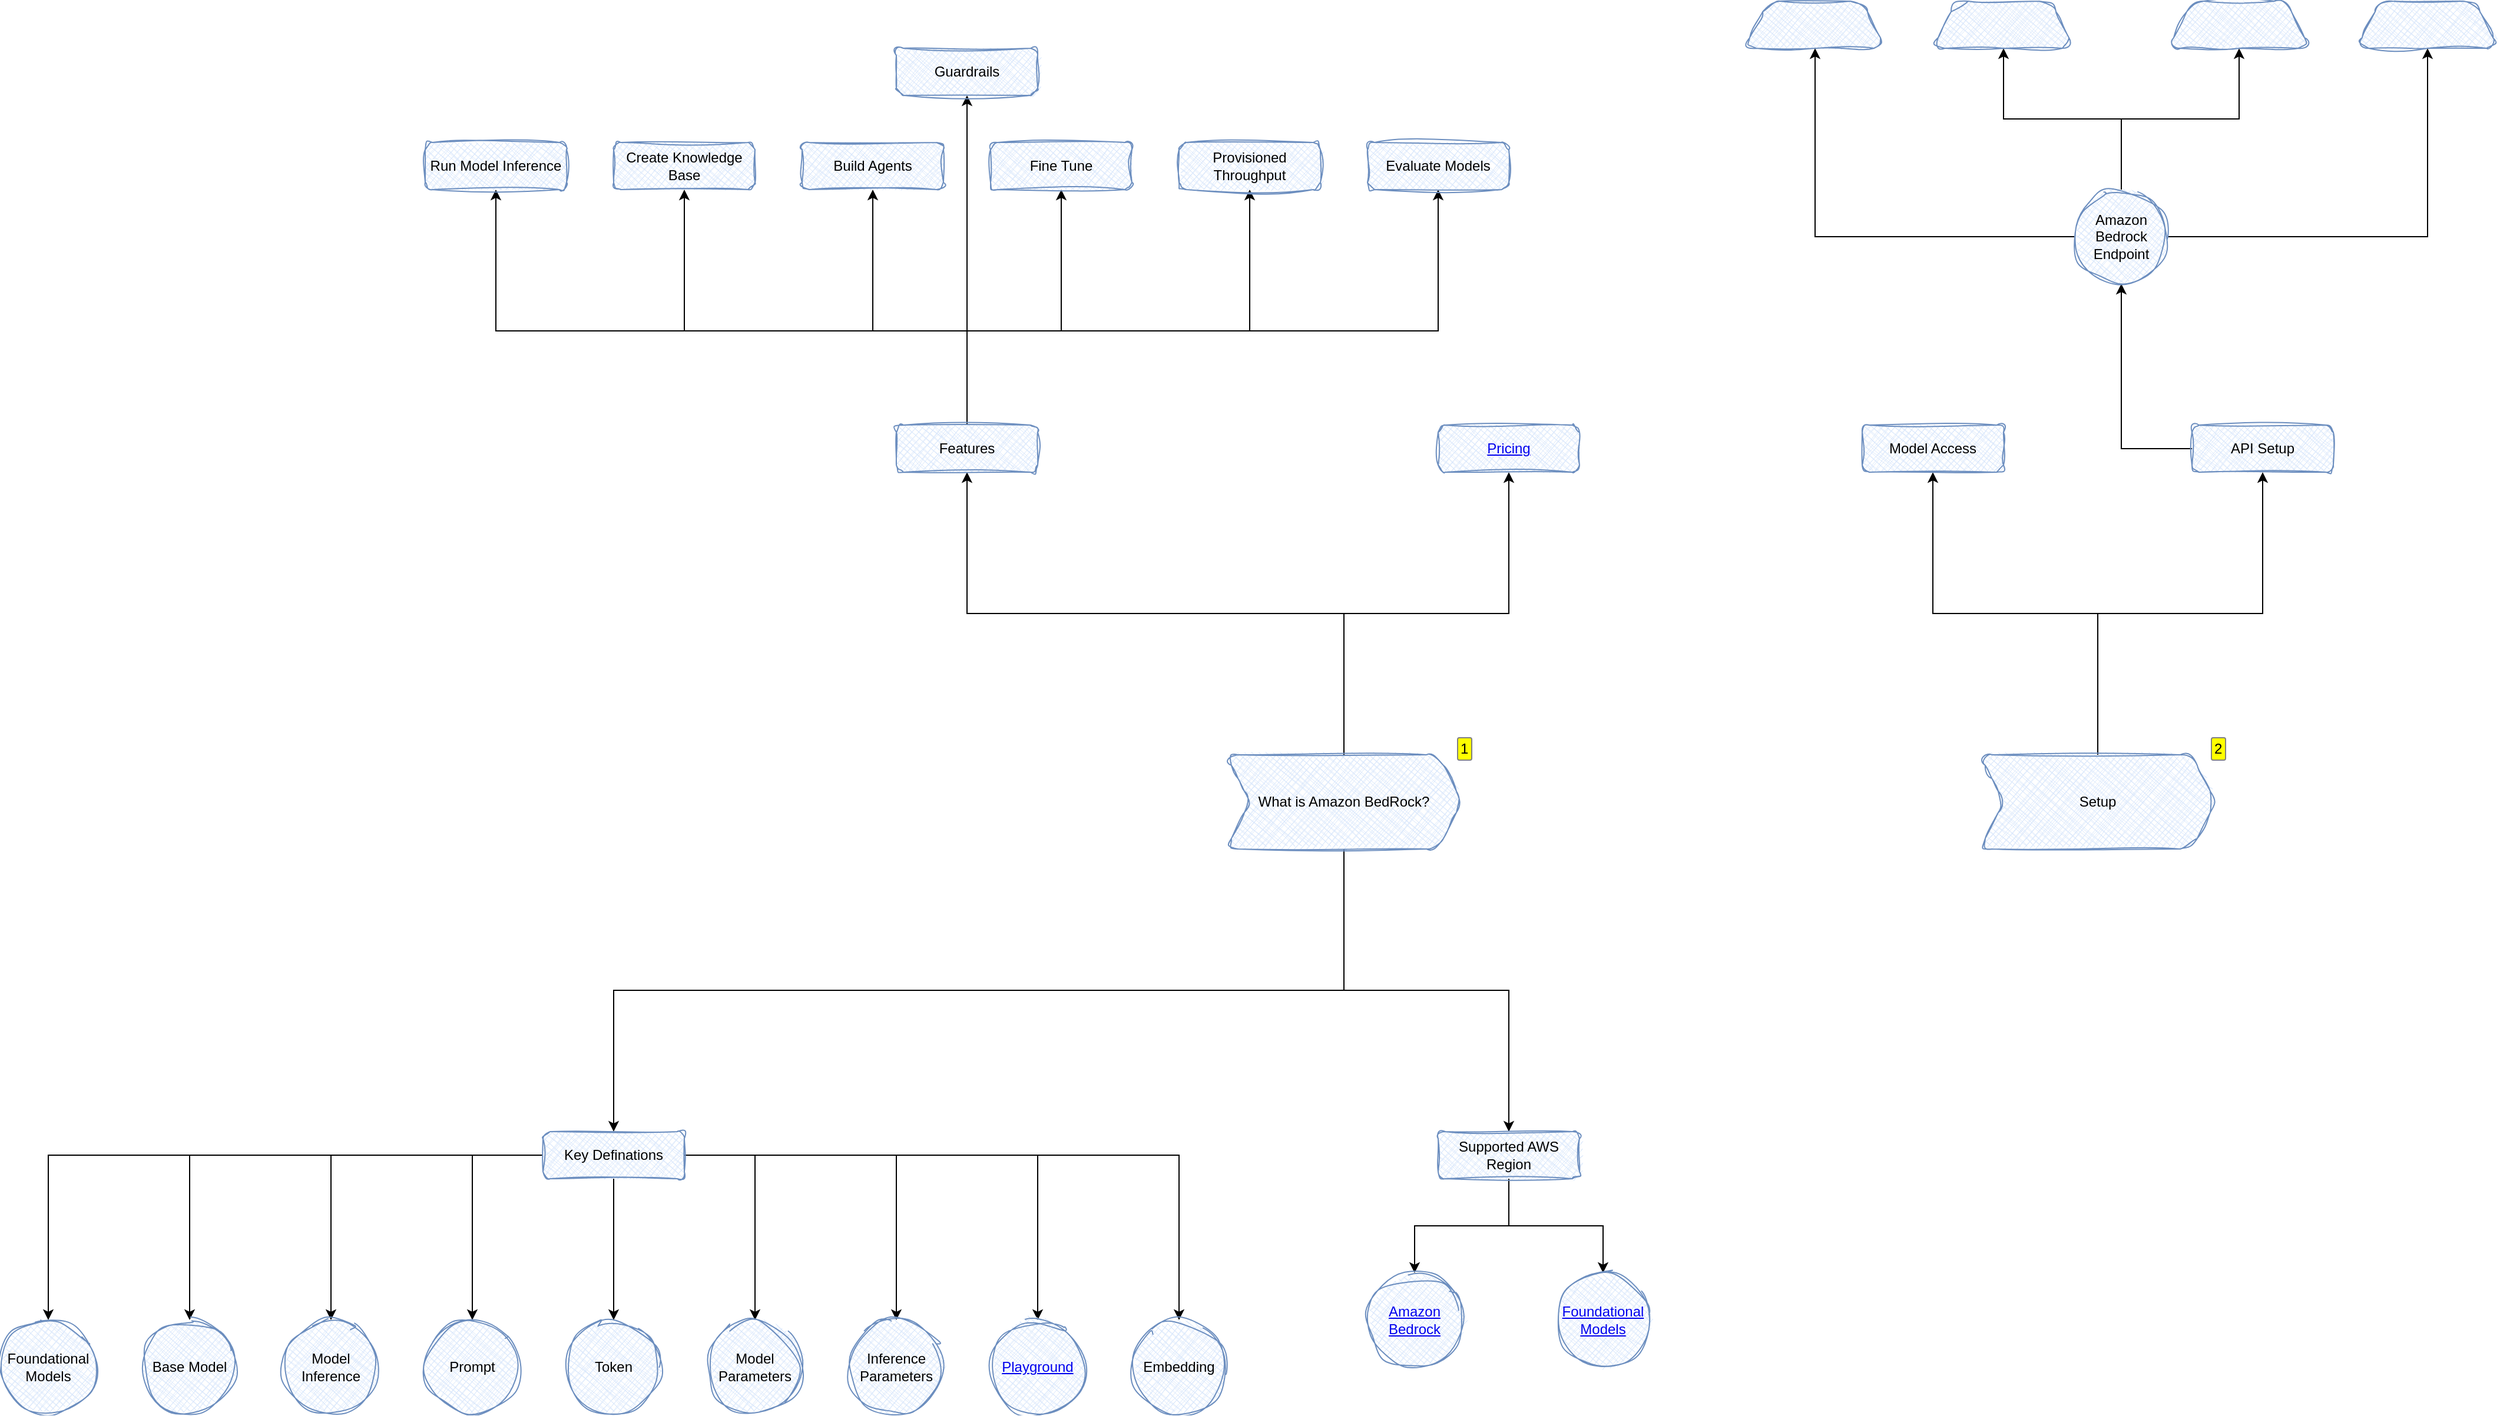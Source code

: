 <mxfile border="50" scale="3" compressed="false" locked="false" version="24.6.1" type="github">
  <diagram id="XDDI6lQXFnjoqCgmZGp5" name="Amazon Bedrock">
    <mxGraphModel dx="2840" dy="1864" grid="1" gridSize="10" guides="1" tooltips="1" connect="1" arrows="1" fold="1" page="1" pageScale="1" pageWidth="850" pageHeight="1100" math="0" shadow="0">
      <root>
        <mxCell id="0" />
        <mxCell id="1" parent="0" />
        <mxCell id="QQbbzArQkpCSjGnbr7T3-3" value="" style="edgeStyle=orthogonalEdgeStyle;rounded=0;hachureGap=4;orthogonalLoop=1;jettySize=auto;html=1;fontFamily=Architects Daughter;fontSource=https%3A%2F%2Ffonts.googleapis.com%2Fcss%3Ffamily%3DArchitects%2BDaughter;" edge="1" parent="1" source="QQbbzArQkpCSjGnbr7T3-1" target="QQbbzArQkpCSjGnbr7T3-2">
          <mxGeometry relative="1" as="geometry">
            <Array as="points">
              <mxPoint x="100" y="400" />
              <mxPoint x="-220" y="400" />
            </Array>
          </mxGeometry>
        </mxCell>
        <mxCell id="QQbbzArQkpCSjGnbr7T3-5" value="" style="edgeStyle=orthogonalEdgeStyle;shape=connector;rounded=0;hachureGap=4;orthogonalLoop=1;jettySize=auto;html=1;strokeColor=default;align=center;verticalAlign=middle;fontFamily=Architects Daughter;fontSource=https%3A%2F%2Ffonts.googleapis.com%2Fcss%3Ffamily%3DArchitects%2BDaughter;fontSize=11;fontColor=default;labelBackgroundColor=default;endArrow=classic;" edge="1" parent="1" source="QQbbzArQkpCSjGnbr7T3-1" target="QQbbzArQkpCSjGnbr7T3-4">
          <mxGeometry relative="1" as="geometry" />
        </mxCell>
        <mxCell id="QQbbzArQkpCSjGnbr7T3-7" value="" style="edgeStyle=orthogonalEdgeStyle;shape=connector;rounded=0;hachureGap=4;orthogonalLoop=1;jettySize=auto;html=1;strokeColor=default;align=center;verticalAlign=middle;fontFamily=Architects Daughter;fontSource=https%3A%2F%2Ffonts.googleapis.com%2Fcss%3Ffamily%3DArchitects%2BDaughter;fontSize=11;fontColor=default;labelBackgroundColor=default;endArrow=classic;" edge="1" parent="1" source="QQbbzArQkpCSjGnbr7T3-1" target="QQbbzArQkpCSjGnbr7T3-6">
          <mxGeometry relative="1" as="geometry">
            <Array as="points">
              <mxPoint x="100" y="720" />
              <mxPoint x="-520" y="720" />
            </Array>
          </mxGeometry>
        </mxCell>
        <mxCell id="QQbbzArQkpCSjGnbr7T3-9" value="" style="edgeStyle=orthogonalEdgeStyle;shape=connector;rounded=0;hachureGap=4;orthogonalLoop=1;jettySize=auto;html=1;strokeColor=default;align=center;verticalAlign=middle;fontFamily=Architects Daughter;fontSource=https%3A%2F%2Ffonts.googleapis.com%2Fcss%3Ffamily%3DArchitects%2BDaughter;fontSize=11;fontColor=default;labelBackgroundColor=default;endArrow=classic;" edge="1" parent="1" source="QQbbzArQkpCSjGnbr7T3-1" target="QQbbzArQkpCSjGnbr7T3-8">
          <mxGeometry relative="1" as="geometry" />
        </mxCell>
        <UserObject label="What is Amazon BedRock?" tooltip="Amazon Bedrock is a fully managed service that makes high-performing foundation models (FMs) from leading AI startups and Amazon available for your use through a unified API. You can choose from a wide range of foundation models to find the model that is best suited for your use case. Amazon Bedrock also offers a broad set of capabilities to build generative AI applications with security, privacy, and responsible AI. Using Amazon Bedrock, you can easily experiment with and evaluate top foundation models for your use cases, privately customize them with your data using techniques such as fine-tuning and Retrieval Augmented Generation (RAG), and build agents that execute tasks using your enterprise systems and data sources.&#xa;&#xa;With Amazon Bedrock&#39;s serverless experience, you can get started quickly, privately customize foundation models with your own data, and easily and securely integrate and deploy them into your applications using AWS tools without having to manage any infrastructure." id="QQbbzArQkpCSjGnbr7T3-1">
          <mxCell style="shape=step;perimeter=stepPerimeter;whiteSpace=wrap;html=1;fixedSize=1;sketch=1;curveFitting=1;jiggle=2;shadow=0;rounded=1;fillStyle=cross-hatch;fillColor=#dae8fc;strokeColor=#6c8ebf;treeFolding=1;treeMoving=1;enumerate=1;" vertex="1" parent="1">
            <mxGeometry y="520" width="200" height="80" as="geometry" />
          </mxCell>
        </UserObject>
        <mxCell id="QQbbzArQkpCSjGnbr7T3-16" style="edgeStyle=orthogonalEdgeStyle;shape=connector;rounded=0;hachureGap=4;orthogonalLoop=1;jettySize=auto;html=1;entryX=0.5;entryY=1;entryDx=0;entryDy=0;strokeColor=default;align=center;verticalAlign=middle;fontFamily=Architects Daughter;fontSource=https%3A%2F%2Ffonts.googleapis.com%2Fcss%3Ffamily%3DArchitects%2BDaughter;fontSize=11;fontColor=default;labelBackgroundColor=default;endArrow=classic;" edge="1" parent="1" source="QQbbzArQkpCSjGnbr7T3-2" target="QQbbzArQkpCSjGnbr7T3-13">
          <mxGeometry relative="1" as="geometry">
            <Array as="points">
              <mxPoint x="-220" y="160" />
              <mxPoint x="-140" y="160" />
            </Array>
          </mxGeometry>
        </mxCell>
        <mxCell id="QQbbzArQkpCSjGnbr7T3-17" style="edgeStyle=orthogonalEdgeStyle;shape=connector;rounded=0;hachureGap=4;orthogonalLoop=1;jettySize=auto;html=1;strokeColor=default;align=center;verticalAlign=middle;fontFamily=Architects Daughter;fontSource=https%3A%2F%2Ffonts.googleapis.com%2Fcss%3Ffamily%3DArchitects%2BDaughter;fontSize=11;fontColor=default;labelBackgroundColor=default;endArrow=classic;" edge="1" parent="1" source="QQbbzArQkpCSjGnbr7T3-2" target="QQbbzArQkpCSjGnbr7T3-14">
          <mxGeometry relative="1" as="geometry">
            <Array as="points">
              <mxPoint x="-220" y="160" />
              <mxPoint x="20" y="160" />
            </Array>
          </mxGeometry>
        </mxCell>
        <mxCell id="QQbbzArQkpCSjGnbr7T3-19" style="edgeStyle=orthogonalEdgeStyle;shape=connector;rounded=0;hachureGap=4;orthogonalLoop=1;jettySize=auto;html=1;strokeColor=default;align=center;verticalAlign=middle;fontFamily=Architects Daughter;fontSource=https%3A%2F%2Ffonts.googleapis.com%2Fcss%3Ffamily%3DArchitects%2BDaughter;fontSize=11;fontColor=default;labelBackgroundColor=default;endArrow=classic;" edge="1" parent="1" source="QQbbzArQkpCSjGnbr7T3-2" target="QQbbzArQkpCSjGnbr7T3-18">
          <mxGeometry relative="1" as="geometry">
            <Array as="points">
              <mxPoint x="-220" y="160" />
              <mxPoint x="180" y="160" />
            </Array>
          </mxGeometry>
        </mxCell>
        <mxCell id="QQbbzArQkpCSjGnbr7T3-21" style="edgeStyle=orthogonalEdgeStyle;shape=connector;rounded=0;hachureGap=4;orthogonalLoop=1;jettySize=auto;html=1;entryX=0.5;entryY=1;entryDx=0;entryDy=0;strokeColor=default;align=center;verticalAlign=middle;fontFamily=Architects Daughter;fontSource=https%3A%2F%2Ffonts.googleapis.com%2Fcss%3Ffamily%3DArchitects%2BDaughter;fontSize=11;fontColor=default;labelBackgroundColor=default;endArrow=classic;" edge="1" parent="1" source="QQbbzArQkpCSjGnbr7T3-2" target="QQbbzArQkpCSjGnbr7T3-20">
          <mxGeometry relative="1" as="geometry">
            <Array as="points">
              <mxPoint x="-220" y="160" />
              <mxPoint x="-620" y="160" />
            </Array>
          </mxGeometry>
        </mxCell>
        <mxCell id="QQbbzArQkpCSjGnbr7T3-22" style="edgeStyle=orthogonalEdgeStyle;shape=connector;rounded=0;hachureGap=4;orthogonalLoop=1;jettySize=auto;html=1;entryX=0.5;entryY=1;entryDx=0;entryDy=0;strokeColor=default;align=center;verticalAlign=middle;fontFamily=Architects Daughter;fontSource=https%3A%2F%2Ffonts.googleapis.com%2Fcss%3Ffamily%3DArchitects%2BDaughter;fontSize=11;fontColor=default;labelBackgroundColor=default;endArrow=classic;" edge="1" parent="1" source="QQbbzArQkpCSjGnbr7T3-2" target="QQbbzArQkpCSjGnbr7T3-12">
          <mxGeometry relative="1" as="geometry">
            <Array as="points">
              <mxPoint x="-220" y="160" />
              <mxPoint x="-300" y="160" />
            </Array>
          </mxGeometry>
        </mxCell>
        <mxCell id="QQbbzArQkpCSjGnbr7T3-23" style="edgeStyle=orthogonalEdgeStyle;shape=connector;rounded=0;hachureGap=4;orthogonalLoop=1;jettySize=auto;html=1;entryX=0.5;entryY=1;entryDx=0;entryDy=0;strokeColor=default;align=center;verticalAlign=middle;fontFamily=Architects Daughter;fontSource=https%3A%2F%2Ffonts.googleapis.com%2Fcss%3Ffamily%3DArchitects%2BDaughter;fontSize=11;fontColor=default;labelBackgroundColor=default;endArrow=classic;" edge="1" parent="1" source="QQbbzArQkpCSjGnbr7T3-2" target="QQbbzArQkpCSjGnbr7T3-10">
          <mxGeometry relative="1" as="geometry">
            <Array as="points">
              <mxPoint x="-220" y="160" />
              <mxPoint x="-460" y="160" />
            </Array>
          </mxGeometry>
        </mxCell>
        <mxCell id="QQbbzArQkpCSjGnbr7T3-25" value="" style="edgeStyle=orthogonalEdgeStyle;shape=connector;rounded=0;hachureGap=4;orthogonalLoop=1;jettySize=auto;html=1;strokeColor=default;align=center;verticalAlign=middle;fontFamily=Architects Daughter;fontSource=https%3A%2F%2Ffonts.googleapis.com%2Fcss%3Ffamily%3DArchitects%2BDaughter;fontSize=11;fontColor=default;labelBackgroundColor=default;endArrow=classic;" edge="1" parent="1" source="QQbbzArQkpCSjGnbr7T3-2" target="QQbbzArQkpCSjGnbr7T3-24">
          <mxGeometry relative="1" as="geometry" />
        </mxCell>
        <mxCell id="QQbbzArQkpCSjGnbr7T3-2" value="Features" style="whiteSpace=wrap;html=1;fillColor=#dae8fc;strokeColor=#6c8ebf;sketch=1;curveFitting=1;jiggle=2;shadow=0;rounded=1;fillStyle=cross-hatch;" vertex="1" parent="1">
          <mxGeometry x="-280" y="240" width="120" height="40" as="geometry" />
        </mxCell>
        <UserObject label="&lt;a href=&quot;https://aws.amazon.com/bedrock/pricing&quot;&gt;Pricing&lt;/a&gt;" tooltip="With Amazon Bedrock, you pay to run inference on any of the third-party foundation models. Pricing is based on the volume of input tokens and output tokens, and on whether you have purchased provisioned throughput for the model. For more information, see the Model providers page in the Amazon Bedrock console. For each model, pricing is listed following the model version. For more information about purchasing Provisioned Throughput, see Provisioned Throughput for Amazon Bedrock." id="QQbbzArQkpCSjGnbr7T3-4">
          <mxCell style="whiteSpace=wrap;html=1;fillColor=#dae8fc;strokeColor=#6c8ebf;sketch=1;curveFitting=1;jiggle=2;shadow=0;rounded=1;fillStyle=cross-hatch;" vertex="1" parent="1">
            <mxGeometry x="180" y="240" width="120" height="40" as="geometry" />
          </mxCell>
        </UserObject>
        <mxCell id="cnEi_GldgaMHaCoD5AnP-6" value="" style="edgeStyle=orthogonalEdgeStyle;shape=connector;rounded=0;hachureGap=4;orthogonalLoop=1;jettySize=auto;html=1;strokeColor=default;align=center;verticalAlign=middle;fontFamily=Architects Daughter;fontSource=https%3A%2F%2Ffonts.googleapis.com%2Fcss%3Ffamily%3DArchitects%2BDaughter;fontSize=11;fontColor=default;labelBackgroundColor=default;endArrow=classic;" edge="1" parent="1" source="QQbbzArQkpCSjGnbr7T3-6" target="cnEi_GldgaMHaCoD5AnP-5">
          <mxGeometry relative="1" as="geometry" />
        </mxCell>
        <mxCell id="cnEi_GldgaMHaCoD5AnP-15" style="edgeStyle=orthogonalEdgeStyle;shape=connector;rounded=0;hachureGap=4;orthogonalLoop=1;jettySize=auto;html=1;strokeColor=default;align=center;verticalAlign=middle;fontFamily=Architects Daughter;fontSource=https%3A%2F%2Ffonts.googleapis.com%2Fcss%3Ffamily%3DArchitects%2BDaughter;fontSize=11;fontColor=default;labelBackgroundColor=default;endArrow=classic;" edge="1" parent="1" source="QQbbzArQkpCSjGnbr7T3-6" target="cnEi_GldgaMHaCoD5AnP-10">
          <mxGeometry relative="1" as="geometry" />
        </mxCell>
        <mxCell id="cnEi_GldgaMHaCoD5AnP-16" style="edgeStyle=orthogonalEdgeStyle;shape=connector;rounded=0;hachureGap=4;orthogonalLoop=1;jettySize=auto;html=1;entryX=0.5;entryY=0;entryDx=0;entryDy=0;strokeColor=default;align=center;verticalAlign=middle;fontFamily=Architects Daughter;fontSource=https%3A%2F%2Ffonts.googleapis.com%2Fcss%3Ffamily%3DArchitects%2BDaughter;fontSize=11;fontColor=default;labelBackgroundColor=default;endArrow=classic;" edge="1" parent="1" source="QQbbzArQkpCSjGnbr7T3-6" target="cnEi_GldgaMHaCoD5AnP-13">
          <mxGeometry relative="1" as="geometry" />
        </mxCell>
        <mxCell id="cnEi_GldgaMHaCoD5AnP-17" style="edgeStyle=orthogonalEdgeStyle;shape=connector;rounded=0;hachureGap=4;orthogonalLoop=1;jettySize=auto;html=1;entryX=0.5;entryY=0;entryDx=0;entryDy=0;strokeColor=default;align=center;verticalAlign=middle;fontFamily=Architects Daughter;fontSource=https%3A%2F%2Ffonts.googleapis.com%2Fcss%3Ffamily%3DArchitects%2BDaughter;fontSize=11;fontColor=default;labelBackgroundColor=default;endArrow=classic;" edge="1" parent="1" source="QQbbzArQkpCSjGnbr7T3-6" target="cnEi_GldgaMHaCoD5AnP-12">
          <mxGeometry relative="1" as="geometry" />
        </mxCell>
        <mxCell id="cnEi_GldgaMHaCoD5AnP-18" style="edgeStyle=orthogonalEdgeStyle;shape=connector;rounded=0;hachureGap=4;orthogonalLoop=1;jettySize=auto;html=1;entryX=0.5;entryY=0;entryDx=0;entryDy=0;strokeColor=default;align=center;verticalAlign=middle;fontFamily=Architects Daughter;fontSource=https%3A%2F%2Ffonts.googleapis.com%2Fcss%3Ffamily%3DArchitects%2BDaughter;fontSize=11;fontColor=default;labelBackgroundColor=default;endArrow=classic;" edge="1" parent="1" source="QQbbzArQkpCSjGnbr7T3-6" target="cnEi_GldgaMHaCoD5AnP-11">
          <mxGeometry relative="1" as="geometry" />
        </mxCell>
        <mxCell id="cnEi_GldgaMHaCoD5AnP-19" style="edgeStyle=orthogonalEdgeStyle;shape=connector;rounded=0;hachureGap=4;orthogonalLoop=1;jettySize=auto;html=1;strokeColor=default;align=center;verticalAlign=middle;fontFamily=Architects Daughter;fontSource=https%3A%2F%2Ffonts.googleapis.com%2Fcss%3Ffamily%3DArchitects%2BDaughter;fontSize=11;fontColor=default;labelBackgroundColor=default;endArrow=classic;" edge="1" parent="1" source="QQbbzArQkpCSjGnbr7T3-6" target="cnEi_GldgaMHaCoD5AnP-9">
          <mxGeometry relative="1" as="geometry" />
        </mxCell>
        <mxCell id="cnEi_GldgaMHaCoD5AnP-20" style="edgeStyle=orthogonalEdgeStyle;shape=connector;rounded=0;hachureGap=4;orthogonalLoop=1;jettySize=auto;html=1;entryX=0.5;entryY=0;entryDx=0;entryDy=0;strokeColor=default;align=center;verticalAlign=middle;fontFamily=Architects Daughter;fontSource=https%3A%2F%2Ffonts.googleapis.com%2Fcss%3Ffamily%3DArchitects%2BDaughter;fontSize=11;fontColor=default;labelBackgroundColor=default;endArrow=classic;" edge="1" parent="1" source="QQbbzArQkpCSjGnbr7T3-6" target="cnEi_GldgaMHaCoD5AnP-8">
          <mxGeometry relative="1" as="geometry" />
        </mxCell>
        <mxCell id="cnEi_GldgaMHaCoD5AnP-21" style="edgeStyle=orthogonalEdgeStyle;shape=connector;rounded=0;hachureGap=4;orthogonalLoop=1;jettySize=auto;html=1;strokeColor=default;align=center;verticalAlign=middle;fontFamily=Architects Daughter;fontSource=https%3A%2F%2Ffonts.googleapis.com%2Fcss%3Ffamily%3DArchitects%2BDaughter;fontSize=11;fontColor=default;labelBackgroundColor=default;endArrow=classic;" edge="1" parent="1" source="QQbbzArQkpCSjGnbr7T3-6" target="cnEi_GldgaMHaCoD5AnP-7">
          <mxGeometry relative="1" as="geometry" />
        </mxCell>
        <mxCell id="cnEi_GldgaMHaCoD5AnP-22" style="edgeStyle=orthogonalEdgeStyle;shape=connector;rounded=0;hachureGap=4;orthogonalLoop=1;jettySize=auto;html=1;entryX=0.5;entryY=0;entryDx=0;entryDy=0;strokeColor=default;align=center;verticalAlign=middle;fontFamily=Architects Daughter;fontSource=https%3A%2F%2Ffonts.googleapis.com%2Fcss%3Ffamily%3DArchitects%2BDaughter;fontSize=11;fontColor=default;labelBackgroundColor=default;endArrow=classic;" edge="1" parent="1" source="QQbbzArQkpCSjGnbr7T3-6" target="cnEi_GldgaMHaCoD5AnP-14">
          <mxGeometry relative="1" as="geometry" />
        </mxCell>
        <mxCell id="QQbbzArQkpCSjGnbr7T3-6" value="Key Definations" style="whiteSpace=wrap;html=1;fillColor=#dae8fc;strokeColor=#6c8ebf;sketch=1;curveFitting=1;jiggle=2;shadow=0;rounded=1;fillStyle=cross-hatch;" vertex="1" parent="1">
          <mxGeometry x="-580" y="840" width="120" height="40" as="geometry" />
        </mxCell>
        <mxCell id="cnEi_GldgaMHaCoD5AnP-2" value="" style="edgeStyle=orthogonalEdgeStyle;shape=connector;rounded=0;hachureGap=4;orthogonalLoop=1;jettySize=auto;html=1;strokeColor=default;align=center;verticalAlign=middle;fontFamily=Architects Daughter;fontSource=https%3A%2F%2Ffonts.googleapis.com%2Fcss%3Ffamily%3DArchitects%2BDaughter;fontSize=11;fontColor=default;labelBackgroundColor=default;endArrow=classic;" edge="1" parent="1" source="QQbbzArQkpCSjGnbr7T3-8" target="cnEi_GldgaMHaCoD5AnP-1">
          <mxGeometry relative="1" as="geometry" />
        </mxCell>
        <mxCell id="cnEi_GldgaMHaCoD5AnP-4" value="" style="edgeStyle=orthogonalEdgeStyle;shape=connector;rounded=0;hachureGap=4;orthogonalLoop=1;jettySize=auto;html=1;strokeColor=default;align=center;verticalAlign=middle;fontFamily=Architects Daughter;fontSource=https%3A%2F%2Ffonts.googleapis.com%2Fcss%3Ffamily%3DArchitects%2BDaughter;fontSize=11;fontColor=default;labelBackgroundColor=default;endArrow=classic;" edge="1" parent="1" source="QQbbzArQkpCSjGnbr7T3-8" target="cnEi_GldgaMHaCoD5AnP-3">
          <mxGeometry relative="1" as="geometry" />
        </mxCell>
        <mxCell id="QQbbzArQkpCSjGnbr7T3-8" value="Supported AWS Region" style="whiteSpace=wrap;html=1;fillColor=#dae8fc;strokeColor=#6c8ebf;sketch=1;curveFitting=1;jiggle=2;shadow=0;rounded=1;fillStyle=cross-hatch;" vertex="1" parent="1">
          <mxGeometry x="180" y="840" width="120" height="40" as="geometry" />
        </mxCell>
        <UserObject label="Create Knowledge Base" tooltip="Augment response generation with information from your data sources – Create knowledge bases by uploading data sources to be queried in order to augment a foundation model&#39;s generation of responses." id="QQbbzArQkpCSjGnbr7T3-10">
          <mxCell style="whiteSpace=wrap;html=1;fillColor=#dae8fc;strokeColor=#6c8ebf;sketch=1;curveFitting=1;jiggle=2;shadow=0;rounded=1;fillStyle=cross-hatch;" vertex="1" parent="1">
            <mxGeometry x="-520" width="120" height="40" as="geometry" />
          </mxCell>
        </UserObject>
        <UserObject label="Build Agents" tooltip="Create applications that reason through how to help a customer – Build agents that use foundation models, make API calls, and (optionally) query knowledge bases in order to reason through and carry out tasks for your customers.&#xa;" id="QQbbzArQkpCSjGnbr7T3-12">
          <mxCell style="whiteSpace=wrap;html=1;fillColor=#dae8fc;strokeColor=#6c8ebf;sketch=1;curveFitting=1;jiggle=2;shadow=0;rounded=1;fillStyle=cross-hatch;" vertex="1" parent="1">
            <mxGeometry x="-360" width="120" height="40" as="geometry" />
          </mxCell>
        </UserObject>
        <UserObject label="Fine Tune" tooltip="&#xa;&#xa;Adapt models to specific tasks and domains with training data – Customize an Amazon Bedrock foundation model by providing training data for fine-tuning or continued-pretraining in order to adjust a model&#39;s parameters and improve its performance on specific tasks or in certain domains.&#xa;" id="QQbbzArQkpCSjGnbr7T3-13">
          <mxCell style="whiteSpace=wrap;html=1;fillColor=#dae8fc;strokeColor=#6c8ebf;sketch=1;curveFitting=1;jiggle=2;shadow=0;rounded=1;fillStyle=cross-hatch;" vertex="1" parent="1">
            <mxGeometry x="-200" width="120" height="40" as="geometry" />
          </mxCell>
        </UserObject>
        <UserObject label="Provisioned Throughput" tooltip="Improve your FM-based application&#39;s efficiency and output – Purchase Provisioned Throughput for a foundation model in order to run inference on models more efficiently and at discounted rates." id="QQbbzArQkpCSjGnbr7T3-14">
          <mxCell style="whiteSpace=wrap;html=1;fillColor=#dae8fc;strokeColor=#6c8ebf;sketch=1;curveFitting=1;jiggle=2;shadow=0;rounded=1;fillStyle=cross-hatch;" vertex="1" parent="1">
            <mxGeometry x="-40" width="120" height="40" as="geometry" />
          </mxCell>
        </UserObject>
        <UserObject label="Evaluate Models" tooltip="Determine the best model for your use case – Evaluate outputs of different models with built-in or custom prompt datasets to determine the model that is best suited for your application." id="QQbbzArQkpCSjGnbr7T3-18">
          <mxCell style="whiteSpace=wrap;html=1;fillColor=#dae8fc;strokeColor=#6c8ebf;sketch=1;curveFitting=1;jiggle=2;shadow=0;rounded=1;fillStyle=cross-hatch;" vertex="1" parent="1">
            <mxGeometry x="120" width="120" height="40" as="geometry" />
          </mxCell>
        </UserObject>
        <UserObject label="Run Model Inference" tooltip="&#xa;&#xa;Experiment with prompts and configurations – Run model inference by sending prompts using different configurations and foundation models to generate responses. You can use the API or the text, image, and chat playgrounds in the console to experiment in a graphical interface. When you&#39;re ready, set up your application to make requests to the InvokeModel APIs.&#xa;" id="QQbbzArQkpCSjGnbr7T3-20">
          <mxCell style="whiteSpace=wrap;html=1;fillColor=#dae8fc;strokeColor=#6c8ebf;sketch=1;curveFitting=1;jiggle=2;shadow=0;rounded=1;fillStyle=cross-hatch;" vertex="1" parent="1">
            <mxGeometry x="-680" width="120" height="40" as="geometry" />
          </mxCell>
        </UserObject>
        <UserObject label="Guardrails" tooltip="Prevent inappropriate or unwanted content – Use guardrails to implement safeguards for your generative AI applications.&#xa;" id="QQbbzArQkpCSjGnbr7T3-24">
          <mxCell style="whiteSpace=wrap;html=1;fillColor=#dae8fc;strokeColor=#6c8ebf;sketch=1;curveFitting=1;jiggle=2;shadow=0;rounded=1;fillStyle=cross-hatch;" vertex="1" parent="1">
            <mxGeometry x="-280" y="-80" width="120" height="40" as="geometry" />
          </mxCell>
        </UserObject>
        <mxCell id="cnEi_GldgaMHaCoD5AnP-1" value="&lt;a href=&quot;https://docs.aws.amazon.com/bedrock/latest/userguide/models-regions.html&quot;&gt;Foundational Models&lt;/a&gt;" style="ellipse;whiteSpace=wrap;html=1;fillColor=#dae8fc;strokeColor=#6c8ebf;sketch=1;curveFitting=1;jiggle=2;shadow=0;rounded=1;fillStyle=cross-hatch;" vertex="1" parent="1">
          <mxGeometry x="280" y="960" width="80" height="80" as="geometry" />
        </mxCell>
        <mxCell id="cnEi_GldgaMHaCoD5AnP-3" value="&lt;a href=&quot;https://docs.aws.amazon.com/general/latest/gr/bedrock.html#bedrock_region&quot;&gt;Amazon Bedrock&lt;/a&gt;" style="ellipse;whiteSpace=wrap;html=1;fillColor=#dae8fc;strokeColor=#6c8ebf;sketch=1;curveFitting=1;jiggle=2;shadow=0;rounded=1;fillStyle=cross-hatch;" vertex="1" parent="1">
          <mxGeometry x="120" y="960" width="80" height="80" as="geometry" />
        </mxCell>
        <UserObject label="Foundational Models" tooltip="Foundation model (FM) – An AI model with a large number of parameters and trained on a massive amount of diverse data. A foundation model can generate a variety of responses for a wide range of use cases. Foundation models can generate text or image, and can also convert input into embeddings. Before you can use an Amazon Bedrock foundation model, you must request access. For more information about foundation models, see Supported foundation models in Amazon Bedrock.&#xa;" id="cnEi_GldgaMHaCoD5AnP-5">
          <mxCell style="ellipse;whiteSpace=wrap;html=1;fillColor=#dae8fc;strokeColor=#6c8ebf;sketch=1;curveFitting=1;jiggle=2;shadow=0;rounded=1;fillStyle=cross-hatch;" vertex="1" parent="1">
            <mxGeometry x="-1040" y="1000" width="80" height="80" as="geometry" />
          </mxCell>
        </UserObject>
        <UserObject label="&lt;a href=&quot;https://docs.aws.amazon.com/bedrock/latest/userguide/playgrounds.html&quot;&gt;Playground&lt;/a&gt;" tooltip="Playground – A user-friendly graphical interface in the AWS Management Console in which you can experiment with running model inference to familiarize yourself with Amazon Bedrock. Use the playground to test out the effects of different models, configurations, and inference parameters on the responses generated for different prompts that you enter." id="cnEi_GldgaMHaCoD5AnP-7">
          <mxCell style="ellipse;whiteSpace=wrap;html=1;fillColor=#dae8fc;strokeColor=#6c8ebf;sketch=1;curveFitting=1;jiggle=2;shadow=0;rounded=1;fillStyle=cross-hatch;" vertex="1" parent="1">
            <mxGeometry x="-200" y="1000" width="80" height="80" as="geometry" />
          </mxCell>
        </UserObject>
        <UserObject label="Inference Parameters" tooltip="Inference parameters – Values that can be adjusted during model inference to influence a response. Inference parameters can affect how varied responses are and can also limit the length of a response or the occurrence of specified sequences. " id="cnEi_GldgaMHaCoD5AnP-8">
          <mxCell style="ellipse;whiteSpace=wrap;html=1;fillColor=#dae8fc;strokeColor=#6c8ebf;sketch=1;curveFitting=1;jiggle=2;shadow=0;rounded=1;fillStyle=cross-hatch;" vertex="1" parent="1">
            <mxGeometry x="-320" y="1000" width="80" height="80" as="geometry" />
          </mxCell>
        </UserObject>
        <UserObject label="Model Parameters" tooltip="Model parameters – Values that define a model and its behavior in interpreting input and generating responses. Model parameters are controlled and updated by providers. You can also update model parameters to create a new model through the process of model customization." id="cnEi_GldgaMHaCoD5AnP-9">
          <mxCell style="ellipse;whiteSpace=wrap;html=1;fillColor=#dae8fc;strokeColor=#6c8ebf;sketch=1;curveFitting=1;jiggle=2;shadow=0;rounded=1;fillStyle=cross-hatch;" vertex="1" parent="1">
            <mxGeometry x="-440" y="1000" width="80" height="80" as="geometry" />
          </mxCell>
        </UserObject>
        <UserObject label="Token" tooltip="Token – A sequence of characters that a model can interpret or predict as a single unit of meaning. For example, with text models, a token could correspond not just to a word, but also to a part of a word with grammatical meaning (such as &quot;-ed&quot;), a punctuation mark (such as &quot;?&quot;), or a common phrase (such as &quot;a lot&quot;)." id="cnEi_GldgaMHaCoD5AnP-10">
          <mxCell style="ellipse;whiteSpace=wrap;html=1;fillColor=#dae8fc;strokeColor=#6c8ebf;sketch=1;curveFitting=1;jiggle=2;shadow=0;rounded=1;fillStyle=cross-hatch;" vertex="1" parent="1">
            <mxGeometry x="-560" y="1000" width="80" height="80" as="geometry" />
          </mxCell>
        </UserObject>
        <UserObject label="Base Model" tooltip="Base model – A foundation model that is packaged by a provider and ready to use. Amazon Bedrock offers a variety of industry-leading foundation models from leading providers. " id="cnEi_GldgaMHaCoD5AnP-11">
          <mxCell style="ellipse;whiteSpace=wrap;html=1;fillColor=#dae8fc;strokeColor=#6c8ebf;sketch=1;curveFitting=1;jiggle=2;shadow=0;rounded=1;fillStyle=cross-hatch;" vertex="1" parent="1">
            <mxGeometry x="-920" y="1000" width="80" height="80" as="geometry" />
          </mxCell>
        </UserObject>
        <UserObject label="Model Inference" tooltip="Model inference – The process of a foundation model generating an output (response) from a given input (prompt)." id="cnEi_GldgaMHaCoD5AnP-12">
          <mxCell style="ellipse;whiteSpace=wrap;html=1;fillColor=#dae8fc;strokeColor=#6c8ebf;sketch=1;curveFitting=1;jiggle=2;shadow=0;rounded=1;fillStyle=cross-hatch;" vertex="1" parent="1">
            <mxGeometry x="-800" y="1000" width="80" height="80" as="geometry" />
          </mxCell>
        </UserObject>
        <UserObject label="Prompt" tooltip="Prompt – An input provided to a model to guide it to generate an appropriate response or output for the input. For example, a text prompt can consist of a single line for the model to respond to, or it can detail instructions or a task for the model to perform. The prompt can contain the context of the task, examples of outputs, or text for a model to use in its response. Prompts can be used to carry out tasks such as classification, question answering, code generation, creative writing, and more." id="cnEi_GldgaMHaCoD5AnP-13">
          <mxCell style="ellipse;whiteSpace=wrap;html=1;fillColor=#dae8fc;strokeColor=#6c8ebf;sketch=1;curveFitting=1;jiggle=2;shadow=0;rounded=1;fillStyle=cross-hatch;" vertex="1" parent="1">
            <mxGeometry x="-680" y="1000" width="80" height="80" as="geometry" />
          </mxCell>
        </UserObject>
        <UserObject label="Embedding" tooltip="Embedding – The process of condensing information by transforming input into a vector of numerical values, known as the embeddings, in order to compare the similarity between different objects by using a shared numerical representation. For example, sentences can be compared to determine the similarity in meaning, images can be compared to determine visual similarity, or text and image can be compared to see if they&#39;re relevant to each other. You can also combine text and image inputs into an averaged embeddings vector if it&#39;s relevant to your use case. " id="cnEi_GldgaMHaCoD5AnP-14">
          <mxCell style="ellipse;whiteSpace=wrap;html=1;fillColor=#dae8fc;strokeColor=#6c8ebf;sketch=1;curveFitting=1;jiggle=2;shadow=0;rounded=1;fillStyle=cross-hatch;" vertex="1" parent="1">
            <mxGeometry x="-80" y="1000" width="80" height="80" as="geometry" />
          </mxCell>
        </UserObject>
        <mxCell id="cnEi_GldgaMHaCoD5AnP-25" value="" style="edgeStyle=orthogonalEdgeStyle;shape=connector;rounded=0;hachureGap=4;orthogonalLoop=1;jettySize=auto;html=1;strokeColor=default;align=center;verticalAlign=middle;fontFamily=Architects Daughter;fontSource=https%3A%2F%2Ffonts.googleapis.com%2Fcss%3Ffamily%3DArchitects%2BDaughter;fontSize=11;fontColor=default;labelBackgroundColor=default;endArrow=classic;" edge="1" parent="1" source="cnEi_GldgaMHaCoD5AnP-23" target="cnEi_GldgaMHaCoD5AnP-24">
          <mxGeometry relative="1" as="geometry" />
        </mxCell>
        <mxCell id="cnEi_GldgaMHaCoD5AnP-27" value="" style="edgeStyle=orthogonalEdgeStyle;shape=connector;rounded=0;hachureGap=4;orthogonalLoop=1;jettySize=auto;html=1;strokeColor=default;align=center;verticalAlign=middle;fontFamily=Architects Daughter;fontSource=https%3A%2F%2Ffonts.googleapis.com%2Fcss%3Ffamily%3DArchitects%2BDaughter;fontSize=11;fontColor=default;labelBackgroundColor=default;endArrow=classic;" edge="1" parent="1" source="cnEi_GldgaMHaCoD5AnP-23" target="cnEi_GldgaMHaCoD5AnP-26">
          <mxGeometry relative="1" as="geometry" />
        </mxCell>
        <UserObject label="Setup" tooltip="Amazon Bedrock is a fully managed service that makes high-performing foundation models (FMs) from leading AI startups and Amazon available for your use through a unified API. You can choose from a wide range of foundation models to find the model that is best suited for your use case. Amazon Bedrock also offers a broad set of capabilities to build generative AI applications with security, privacy, and responsible AI. Using Amazon Bedrock, you can easily experiment with and evaluate top foundation models for your use cases, privately customize them with your data using techniques such as fine-tuning and Retrieval Augmented Generation (RAG), and build agents that execute tasks using your enterprise systems and data sources.&#xa;&#xa;With Amazon Bedrock&#39;s serverless experience, you can get started quickly, privately customize foundation models with your own data, and easily and securely integrate and deploy them into your applications using AWS tools without having to manage any infrastructure." id="cnEi_GldgaMHaCoD5AnP-23">
          <mxCell style="shape=step;perimeter=stepPerimeter;whiteSpace=wrap;html=1;fixedSize=1;sketch=1;curveFitting=1;jiggle=2;shadow=0;rounded=1;fillStyle=cross-hatch;fillColor=#dae8fc;strokeColor=#6c8ebf;treeFolding=1;treeMoving=1;enumerate=1;" vertex="1" parent="1">
            <mxGeometry x="640" y="520" width="200" height="80" as="geometry" />
          </mxCell>
        </UserObject>
        <mxCell id="cnEi_GldgaMHaCoD5AnP-24" value="Model Access" style="whiteSpace=wrap;html=1;fillColor=#dae8fc;strokeColor=#6c8ebf;sketch=1;curveFitting=1;jiggle=2;shadow=0;rounded=1;fillStyle=cross-hatch;" vertex="1" parent="1">
          <mxGeometry x="540" y="240" width="120" height="40" as="geometry" />
        </mxCell>
        <mxCell id="cnEi_GldgaMHaCoD5AnP-29" value="" style="edgeStyle=orthogonalEdgeStyle;shape=connector;rounded=0;hachureGap=4;orthogonalLoop=1;jettySize=auto;html=1;strokeColor=default;align=center;verticalAlign=middle;fontFamily=Architects Daughter;fontSource=https%3A%2F%2Ffonts.googleapis.com%2Fcss%3Ffamily%3DArchitects%2BDaughter;fontSize=11;fontColor=default;labelBackgroundColor=default;endArrow=classic;" edge="1" parent="1" source="cnEi_GldgaMHaCoD5AnP-26" target="cnEi_GldgaMHaCoD5AnP-28">
          <mxGeometry relative="1" as="geometry" />
        </mxCell>
        <UserObject label="API Setup" tooltip="This section describes how to set up your environment to make Amazon Bedrock API calls and provides examples of common use-cases. You can access the Amazon Bedrock API using the AWS Command Line Interface (AWS CLI), an AWS SDK, or a SageMaker Notebook.&#xa;&#xa;Before you can access Amazon Bedrock APIs, you need to request access to the foundation models that you plan to use." id="cnEi_GldgaMHaCoD5AnP-26">
          <mxCell style="whiteSpace=wrap;html=1;fillColor=#dae8fc;strokeColor=#6c8ebf;sketch=1;curveFitting=1;jiggle=2;shadow=0;rounded=1;fillStyle=cross-hatch;" vertex="1" parent="1">
            <mxGeometry x="820" y="240" width="120" height="40" as="geometry" />
          </mxCell>
        </UserObject>
        <mxCell id="cnEi_GldgaMHaCoD5AnP-31" value="" style="edgeStyle=orthogonalEdgeStyle;shape=connector;rounded=0;hachureGap=4;orthogonalLoop=1;jettySize=auto;html=1;strokeColor=default;align=center;verticalAlign=middle;fontFamily=Architects Daughter;fontSource=https%3A%2F%2Ffonts.googleapis.com%2Fcss%3Ffamily%3DArchitects%2BDaughter;fontSize=11;fontColor=default;labelBackgroundColor=default;endArrow=classic;" edge="1" parent="1" source="cnEi_GldgaMHaCoD5AnP-28" target="cnEi_GldgaMHaCoD5AnP-30">
          <mxGeometry relative="1" as="geometry" />
        </mxCell>
        <mxCell id="cnEi_GldgaMHaCoD5AnP-35" style="edgeStyle=orthogonalEdgeStyle;shape=connector;rounded=0;hachureGap=4;orthogonalLoop=1;jettySize=auto;html=1;entryX=0.5;entryY=1;entryDx=0;entryDy=0;strokeColor=default;align=center;verticalAlign=middle;fontFamily=Architects Daughter;fontSource=https%3A%2F%2Ffonts.googleapis.com%2Fcss%3Ffamily%3DArchitects%2BDaughter;fontSize=11;fontColor=default;labelBackgroundColor=default;endArrow=classic;" edge="1" parent="1" source="cnEi_GldgaMHaCoD5AnP-28" target="cnEi_GldgaMHaCoD5AnP-32">
          <mxGeometry relative="1" as="geometry" />
        </mxCell>
        <mxCell id="cnEi_GldgaMHaCoD5AnP-36" style="edgeStyle=orthogonalEdgeStyle;shape=connector;rounded=0;hachureGap=4;orthogonalLoop=1;jettySize=auto;html=1;entryX=0.5;entryY=1;entryDx=0;entryDy=0;strokeColor=default;align=center;verticalAlign=middle;fontFamily=Architects Daughter;fontSource=https%3A%2F%2Ffonts.googleapis.com%2Fcss%3Ffamily%3DArchitects%2BDaughter;fontSize=11;fontColor=default;labelBackgroundColor=default;endArrow=classic;" edge="1" parent="1" source="cnEi_GldgaMHaCoD5AnP-28" target="cnEi_GldgaMHaCoD5AnP-33">
          <mxGeometry relative="1" as="geometry" />
        </mxCell>
        <mxCell id="cnEi_GldgaMHaCoD5AnP-37" style="edgeStyle=orthogonalEdgeStyle;shape=connector;rounded=0;hachureGap=4;orthogonalLoop=1;jettySize=auto;html=1;entryX=0.5;entryY=1;entryDx=0;entryDy=0;strokeColor=default;align=center;verticalAlign=middle;fontFamily=Architects Daughter;fontSource=https%3A%2F%2Ffonts.googleapis.com%2Fcss%3Ffamily%3DArchitects%2BDaughter;fontSize=11;fontColor=default;labelBackgroundColor=default;endArrow=classic;" edge="1" parent="1" source="cnEi_GldgaMHaCoD5AnP-28" target="cnEi_GldgaMHaCoD5AnP-34">
          <mxGeometry relative="1" as="geometry" />
        </mxCell>
        <mxCell id="cnEi_GldgaMHaCoD5AnP-28" value="Amazon Bedrock Endpoint" style="ellipse;whiteSpace=wrap;html=1;fillColor=#dae8fc;strokeColor=#6c8ebf;sketch=1;curveFitting=1;jiggle=2;shadow=0;rounded=1;fillStyle=cross-hatch;" vertex="1" parent="1">
          <mxGeometry x="720" y="40" width="80" height="80" as="geometry" />
        </mxCell>
        <mxCell id="cnEi_GldgaMHaCoD5AnP-30" value="" style="shape=trapezoid;perimeter=trapezoidPerimeter;whiteSpace=wrap;html=1;fixedSize=1;fillColor=#dae8fc;strokeColor=#6c8ebf;sketch=1;curveFitting=1;jiggle=2;shadow=0;rounded=1;fillStyle=cross-hatch;" vertex="1" parent="1">
          <mxGeometry x="440" y="-120" width="120" height="40" as="geometry" />
        </mxCell>
        <mxCell id="cnEi_GldgaMHaCoD5AnP-32" value="" style="shape=trapezoid;perimeter=trapezoidPerimeter;whiteSpace=wrap;html=1;fixedSize=1;fillColor=#dae8fc;strokeColor=#6c8ebf;sketch=1;curveFitting=1;jiggle=2;shadow=0;rounded=1;fillStyle=cross-hatch;" vertex="1" parent="1">
          <mxGeometry x="600" y="-120" width="120" height="40" as="geometry" />
        </mxCell>
        <mxCell id="cnEi_GldgaMHaCoD5AnP-33" value="" style="shape=trapezoid;perimeter=trapezoidPerimeter;whiteSpace=wrap;html=1;fixedSize=1;fillColor=#dae8fc;strokeColor=#6c8ebf;sketch=1;curveFitting=1;jiggle=2;shadow=0;rounded=1;fillStyle=cross-hatch;" vertex="1" parent="1">
          <mxGeometry x="800" y="-120" width="120" height="40" as="geometry" />
        </mxCell>
        <mxCell id="cnEi_GldgaMHaCoD5AnP-34" value="" style="shape=trapezoid;perimeter=trapezoidPerimeter;whiteSpace=wrap;html=1;fixedSize=1;fillColor=#dae8fc;strokeColor=#6c8ebf;sketch=1;curveFitting=1;jiggle=2;shadow=0;rounded=1;fillStyle=cross-hatch;" vertex="1" parent="1">
          <mxGeometry x="960" y="-120" width="120" height="40" as="geometry" />
        </mxCell>
      </root>
    </mxGraphModel>
  </diagram>
</mxfile>
